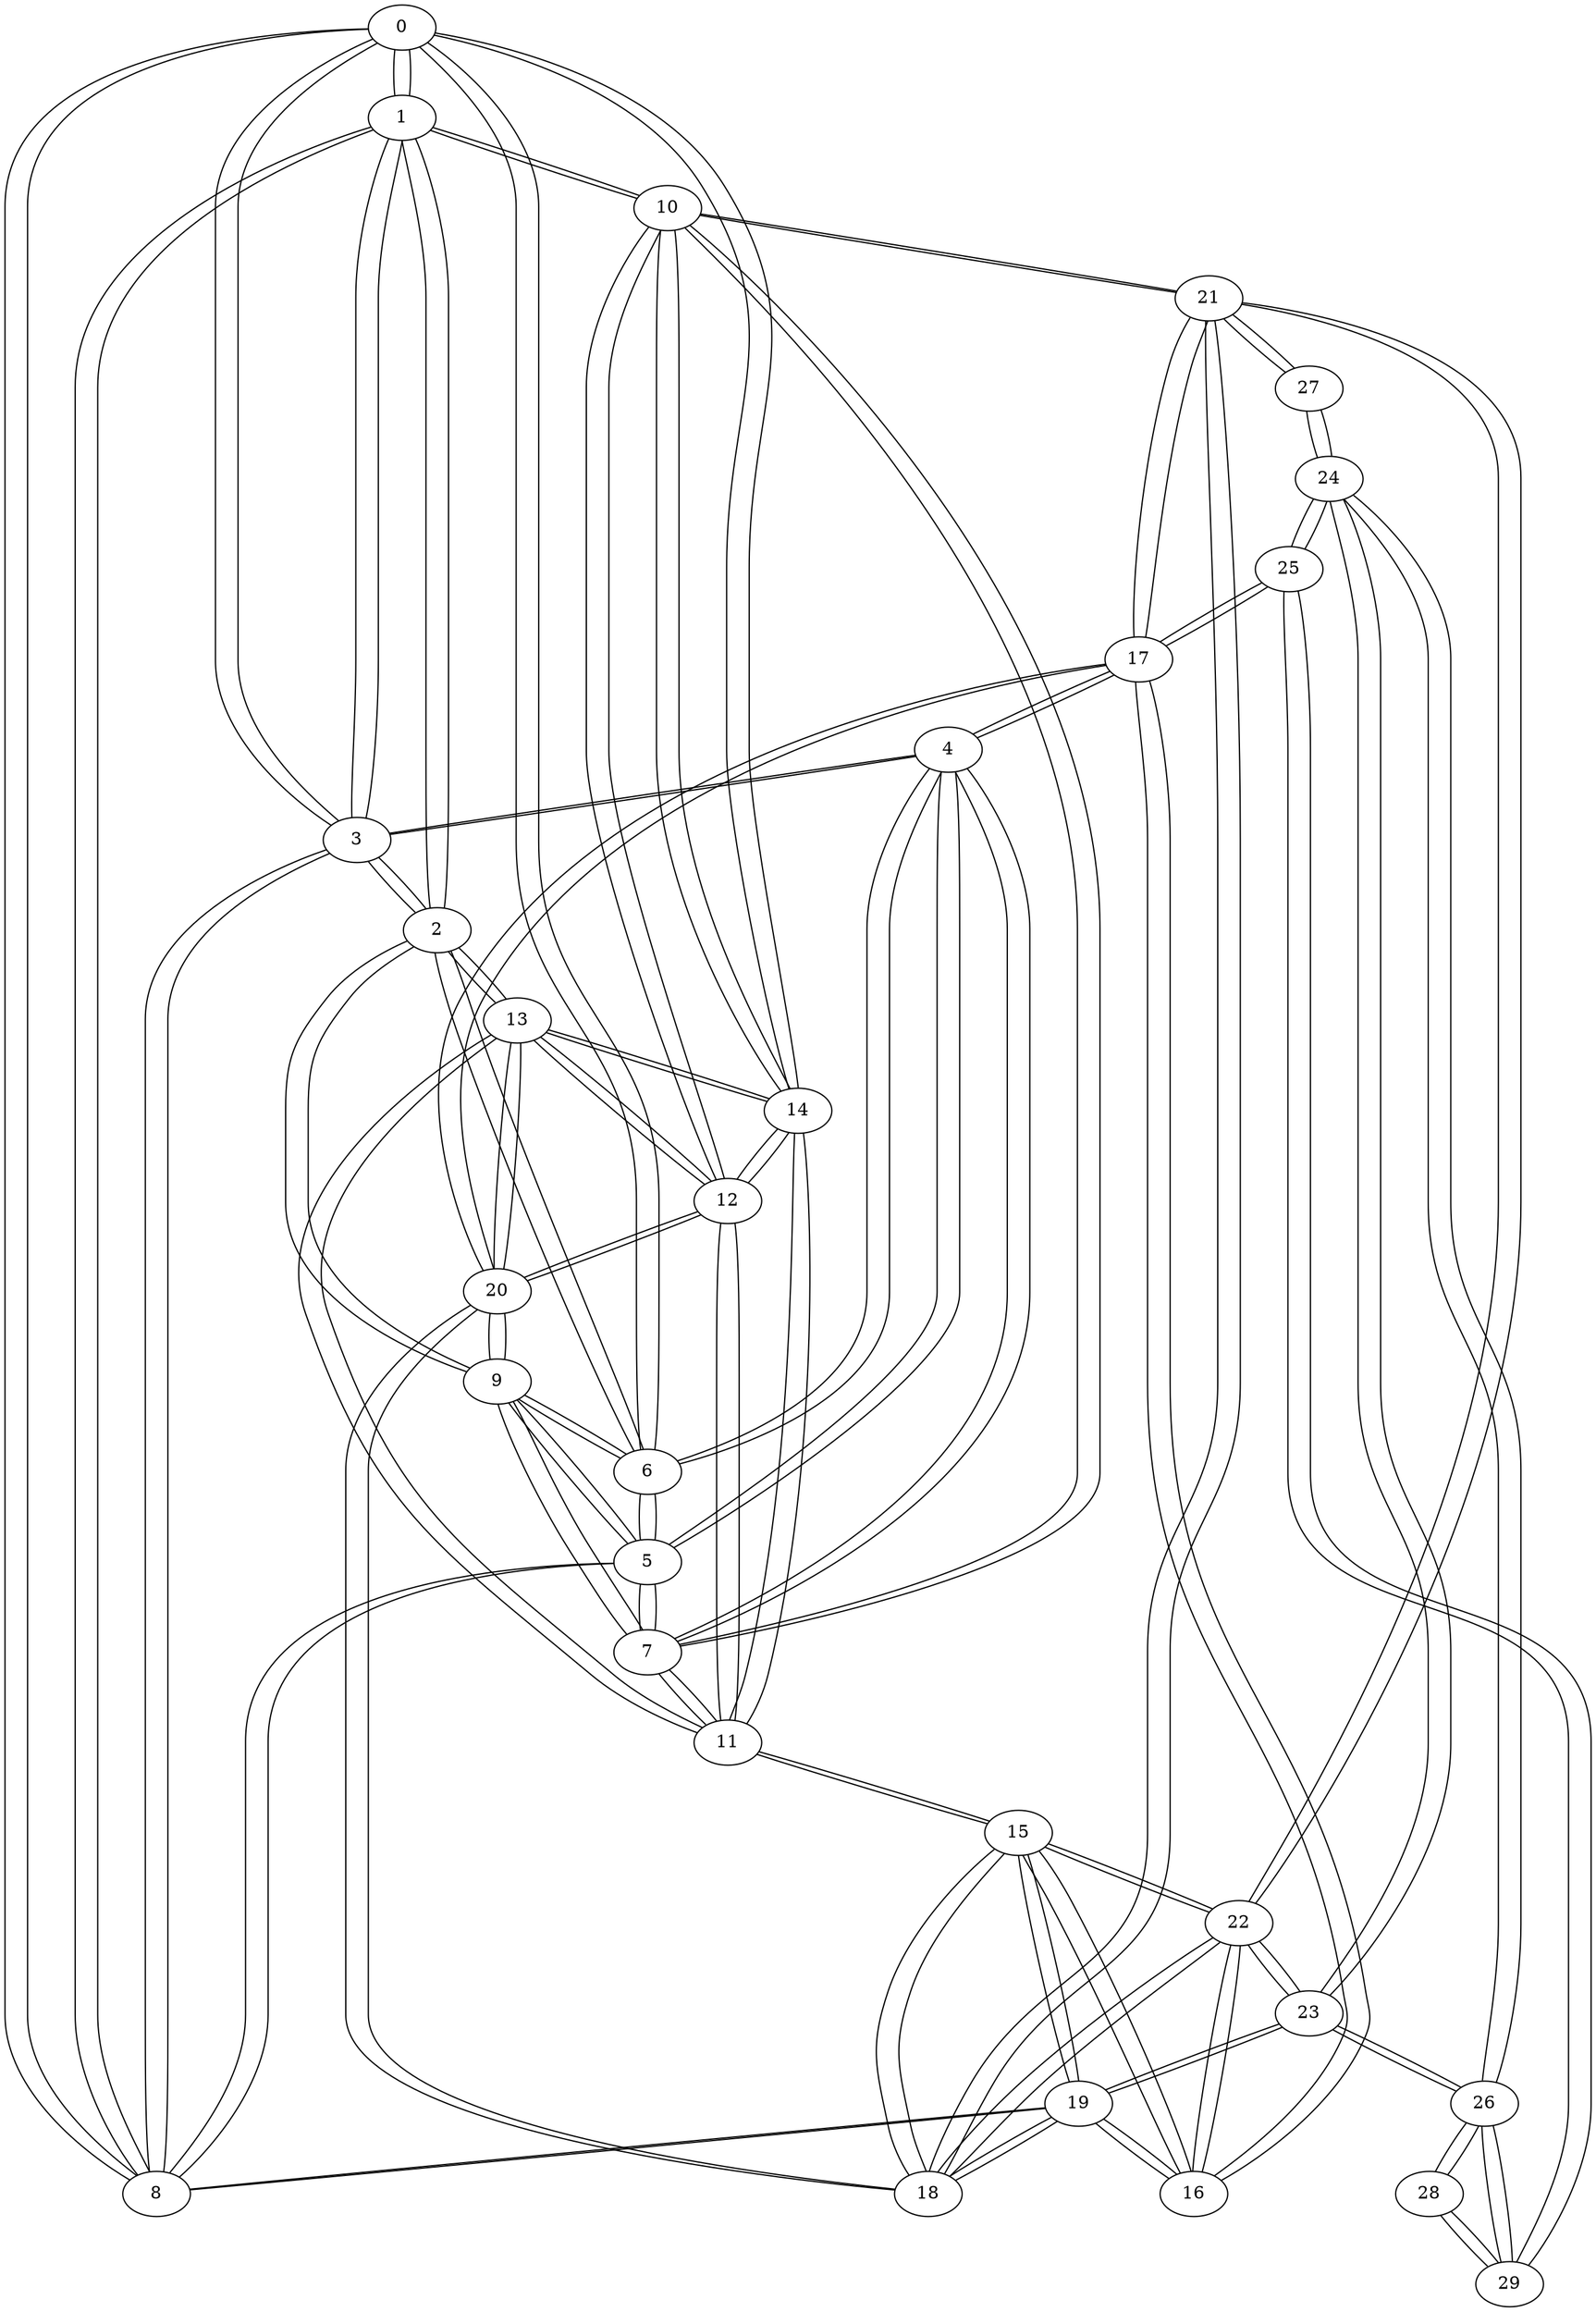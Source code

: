 graph {
0 -- 1 [ distancia=12 ]
0 -- 3 [ distancia=11 ]
0 -- 6 [ distancia=1 ]
0 -- 8 [ distancia=11 ]
0 -- 14 [ distancia=5 ]
1 -- 0 [ distancia=12 ]
1 -- 2 [ distancia=10 ]
1 -- 3 [ distancia=12 ]
1 -- 8 [ distancia=3 ]
1 -- 10 [ distancia=6 ]
2 -- 1 [ distancia=10 ]
2 -- 3 [ distancia=4 ]
2 -- 6 [ distancia=6 ]
2 -- 9 [ distancia=8 ]
2 -- 13 [ distancia=4 ]
3 -- 1 [ distancia=12 ]
3 -- 0 [ distancia=11 ]
3 -- 2 [ distancia=4 ]
3 -- 4 [ distancia=8 ]
3 -- 8 [ distancia=12 ]
4 -- 3 [ distancia=8 ]
4 -- 5 [ distancia=7 ]
4 -- 6 [ distancia=7 ]
4 -- 7 [ distancia=14 ]
4 -- 17 [ distancia=10 ]
5 -- 4 [ distancia=7 ]
5 -- 6 [ distancia=12 ]
5 -- 7 [ distancia=15 ]
5 -- 8 [ distancia=3 ]
5 -- 9 [ distancia=14 ]
6 -- 2 [ distancia=6 ]
6 -- 5 [ distancia=12 ]
6 -- 0 [ distancia=1 ]
6 -- 4 [ distancia=7 ]
6 -- 9 [ distancia=9 ]
7 -- 4 [ distancia=14 ]
7 -- 5 [ distancia=15 ]
7 -- 9 [ distancia=9 ]
7 -- 10 [ distancia=3 ]
7 -- 11 [ distancia=5 ]
8 -- 3 [ distancia=12 ]
8 -- 0 [ distancia=11 ]
8 -- 1 [ distancia=3 ]
8 -- 5 [ distancia=3 ]
8 -- 19 [ distancia=10 ]
9 -- 5 [ distancia=14 ]
9 -- 7 [ distancia=9 ]
9 -- 6 [ distancia=9 ]
9 -- 2 [ distancia=8 ]
9 -- 20 [ distancia=8 ]
10 -- 1 [ distancia=6 ]
10 -- 7 [ distancia=3 ]
10 -- 12 [ distancia=14 ]
10 -- 14 [ distancia=5 ]
10 -- 21 [ distancia=5 ]
11 -- 7 [ distancia=5 ]
11 -- 12 [ distancia=11 ]
11 -- 13 [ distancia=4 ]
11 -- 14 [ distancia=9 ]
11 -- 15 [ distancia=11 ]
12 -- 10 [ distancia=14 ]
12 -- 11 [ distancia=11 ]
12 -- 13 [ distancia=13 ]
12 -- 14 [ distancia=13 ]
12 -- 20 [ distancia=7 ]
13 -- 12 [ distancia=13 ]
13 -- 11 [ distancia=4 ]
13 -- 2 [ distancia=4 ]
13 -- 14 [ distancia=11 ]
13 -- 20 [ distancia=12 ]
14 -- 0 [ distancia=5 ]
14 -- 13 [ distancia=11 ]
14 -- 12 [ distancia=13 ]
14 -- 11 [ distancia=9 ]
14 -- 10 [ distancia=5 ]
15 -- 11 [ distancia=11 ]
15 -- 16 [ distancia=1 ]
15 -- 18 [ distancia=15 ]
15 -- 19 [ distancia=7 ]
15 -- 22 [ distancia=12 ]
16 -- 15 [ distancia=1 ]
16 -- 17 [ distancia=11 ]
16 -- 19 [ distancia=10 ]
16 -- 22 [ distancia=15 ]
17 -- 4 [ distancia=10 ]
17 -- 16 [ distancia=11 ]
17 -- 20 [ distancia=7 ]
17 -- 21 [ distancia=14 ]
17 -- 25 [ distancia=8 ]
18 -- 15 [ distancia=15 ]
18 -- 19 [ distancia=9 ]
18 -- 20 [ distancia=3 ]
18 -- 21 [ distancia=12 ]
18 -- 22 [ distancia=3 ]
19 -- 16 [ distancia=10 ]
19 -- 18 [ distancia=9 ]
19 -- 15 [ distancia=7 ]
19 -- 8 [ distancia=10 ]
19 -- 23 [ distancia=4 ]
20 -- 17 [ distancia=7 ]
20 -- 13 [ distancia=12 ]
20 -- 12 [ distancia=7 ]
20 -- 9 [ distancia=8 ]
20 -- 18 [ distancia=3 ]
21 -- 17 [ distancia=14 ]
21 -- 18 [ distancia=12 ]
21 -- 10 [ distancia=5 ]
21 -- 22 [ distancia=12 ]
21 -- 27 [ distancia=2 ]
22 -- 21 [ distancia=12 ]
22 -- 15 [ distancia=12 ]
22 -- 18 [ distancia=3 ]
22 -- 16 [ distancia=15 ]
22 -- 23 [ distancia=3 ]
23 -- 19 [ distancia=4 ]
23 -- 22 [ distancia=3 ]
23 -- 24 [ distancia=12 ]
23 -- 26 [ distancia=1 ]
24 -- 23 [ distancia=12 ]
24 -- 25 [ distancia=11 ]
24 -- 26 [ distancia=11 ]
24 -- 27 [ distancia=9 ]
25 -- 17 [ distancia=8 ]
25 -- 24 [ distancia=11 ]
25 -- 29 [ distancia=4 ]
26 -- 24 [ distancia=11 ]
26 -- 23 [ distancia=1 ]
26 -- 28 [ distancia=2 ]
26 -- 29 [ distancia=14 ]
27 -- 24 [ distancia=9 ]
27 -- 21 [ distancia=2 ]
28 -- 26 [ distancia=2 ]
28 -- 29 [ distancia=6 ]
29 -- 25 [ distancia=4 ]
29 -- 28 [ distancia=6 ]
29 -- 26 [ distancia=14 ]
}
